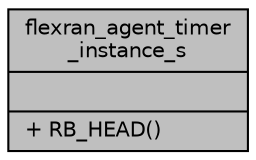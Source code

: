 digraph "flexran_agent_timer_instance_s"
{
 // LATEX_PDF_SIZE
  edge [fontname="Helvetica",fontsize="10",labelfontname="Helvetica",labelfontsize="10"];
  node [fontname="Helvetica",fontsize="10",shape=record];
  Node1 [label="{flexran_agent_timer\l_instance_s\n||+ RB_HEAD()\l}",height=0.2,width=0.4,color="black", fillcolor="grey75", style="filled", fontcolor="black",tooltip=" "];
}
